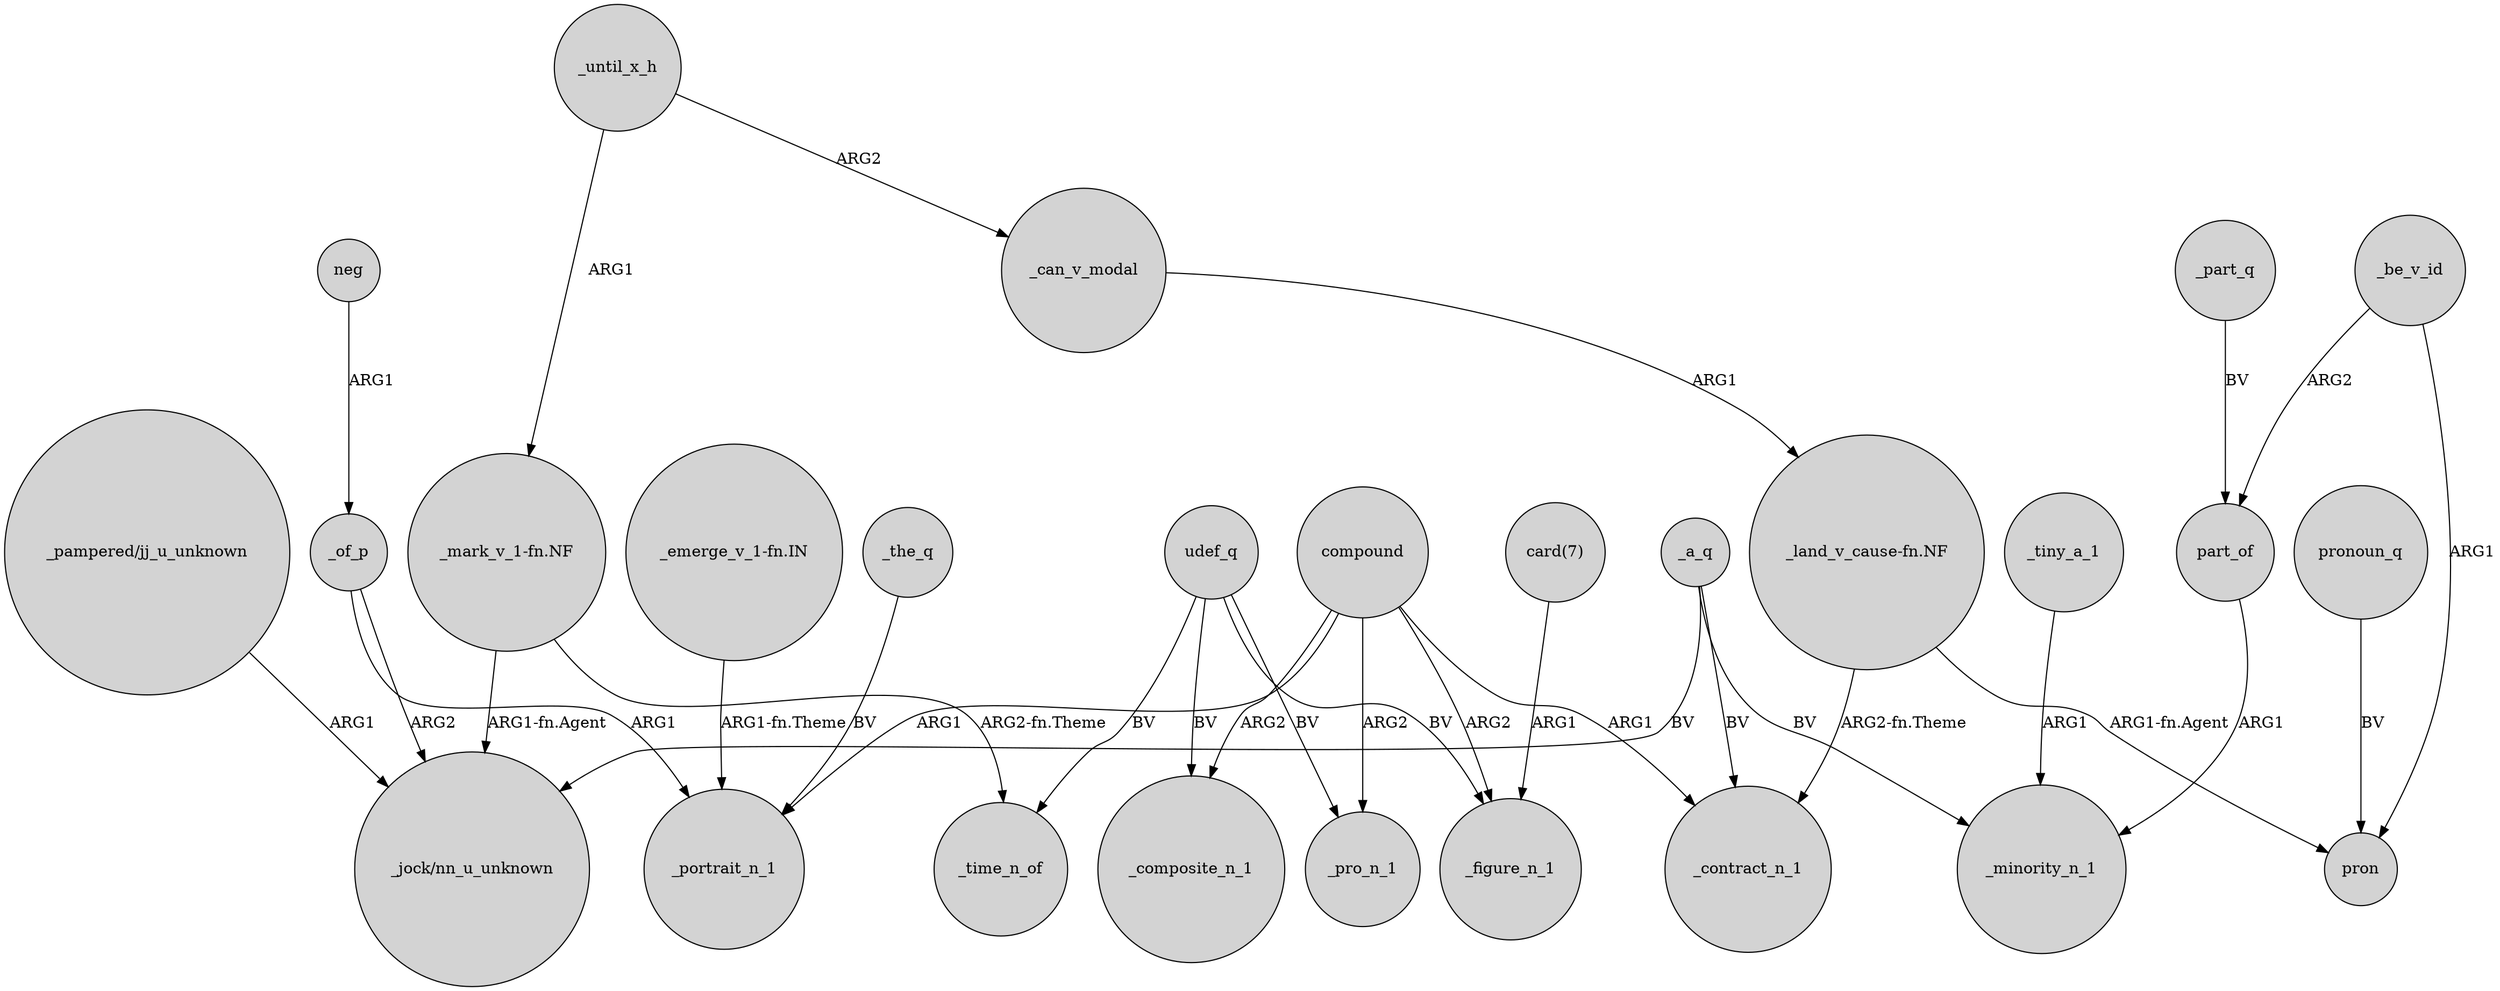 digraph {
	node [shape=circle style=filled]
	"_mark_v_1-fn.NF" -> "_jock/nn_u_unknown" [label="ARG1-fn.Agent"]
	"_emerge_v_1-fn.IN" -> _portrait_n_1 [label="ARG1-fn.Theme"]
	_of_p -> _portrait_n_1 [label=ARG1]
	"_mark_v_1-fn.NF" -> _time_n_of [label="ARG2-fn.Theme"]
	_the_q -> _portrait_n_1 [label=BV]
	"_pampered/jj_u_unknown" -> "_jock/nn_u_unknown" [label=ARG1]
	compound -> _pro_n_1 [label=ARG2]
	neg -> _of_p [label=ARG1]
	udef_q -> _composite_n_1 [label=BV]
	_of_p -> "_jock/nn_u_unknown" [label=ARG2]
	compound -> _contract_n_1 [label=ARG1]
	_a_q -> _contract_n_1 [label=BV]
	_be_v_id -> pron [label=ARG1]
	_part_q -> part_of [label=BV]
	_a_q -> "_jock/nn_u_unknown" [label=BV]
	pronoun_q -> pron [label=BV]
	_a_q -> _minority_n_1 [label=BV]
	"card(7)" -> _figure_n_1 [label=ARG1]
	"_land_v_cause-fn.NF" -> pron [label="ARG1-fn.Agent"]
	udef_q -> _time_n_of [label=BV]
	udef_q -> _pro_n_1 [label=BV]
	_can_v_modal -> "_land_v_cause-fn.NF" [label=ARG1]
	compound -> _portrait_n_1 [label=ARG1]
	"_land_v_cause-fn.NF" -> _contract_n_1 [label="ARG2-fn.Theme"]
	udef_q -> _figure_n_1 [label=BV]
	part_of -> _minority_n_1 [label=ARG1]
	compound -> _figure_n_1 [label=ARG2]
	_be_v_id -> part_of [label=ARG2]
	compound -> _composite_n_1 [label=ARG2]
	_tiny_a_1 -> _minority_n_1 [label=ARG1]
	_until_x_h -> "_mark_v_1-fn.NF" [label=ARG1]
	_until_x_h -> _can_v_modal [label=ARG2]
}
